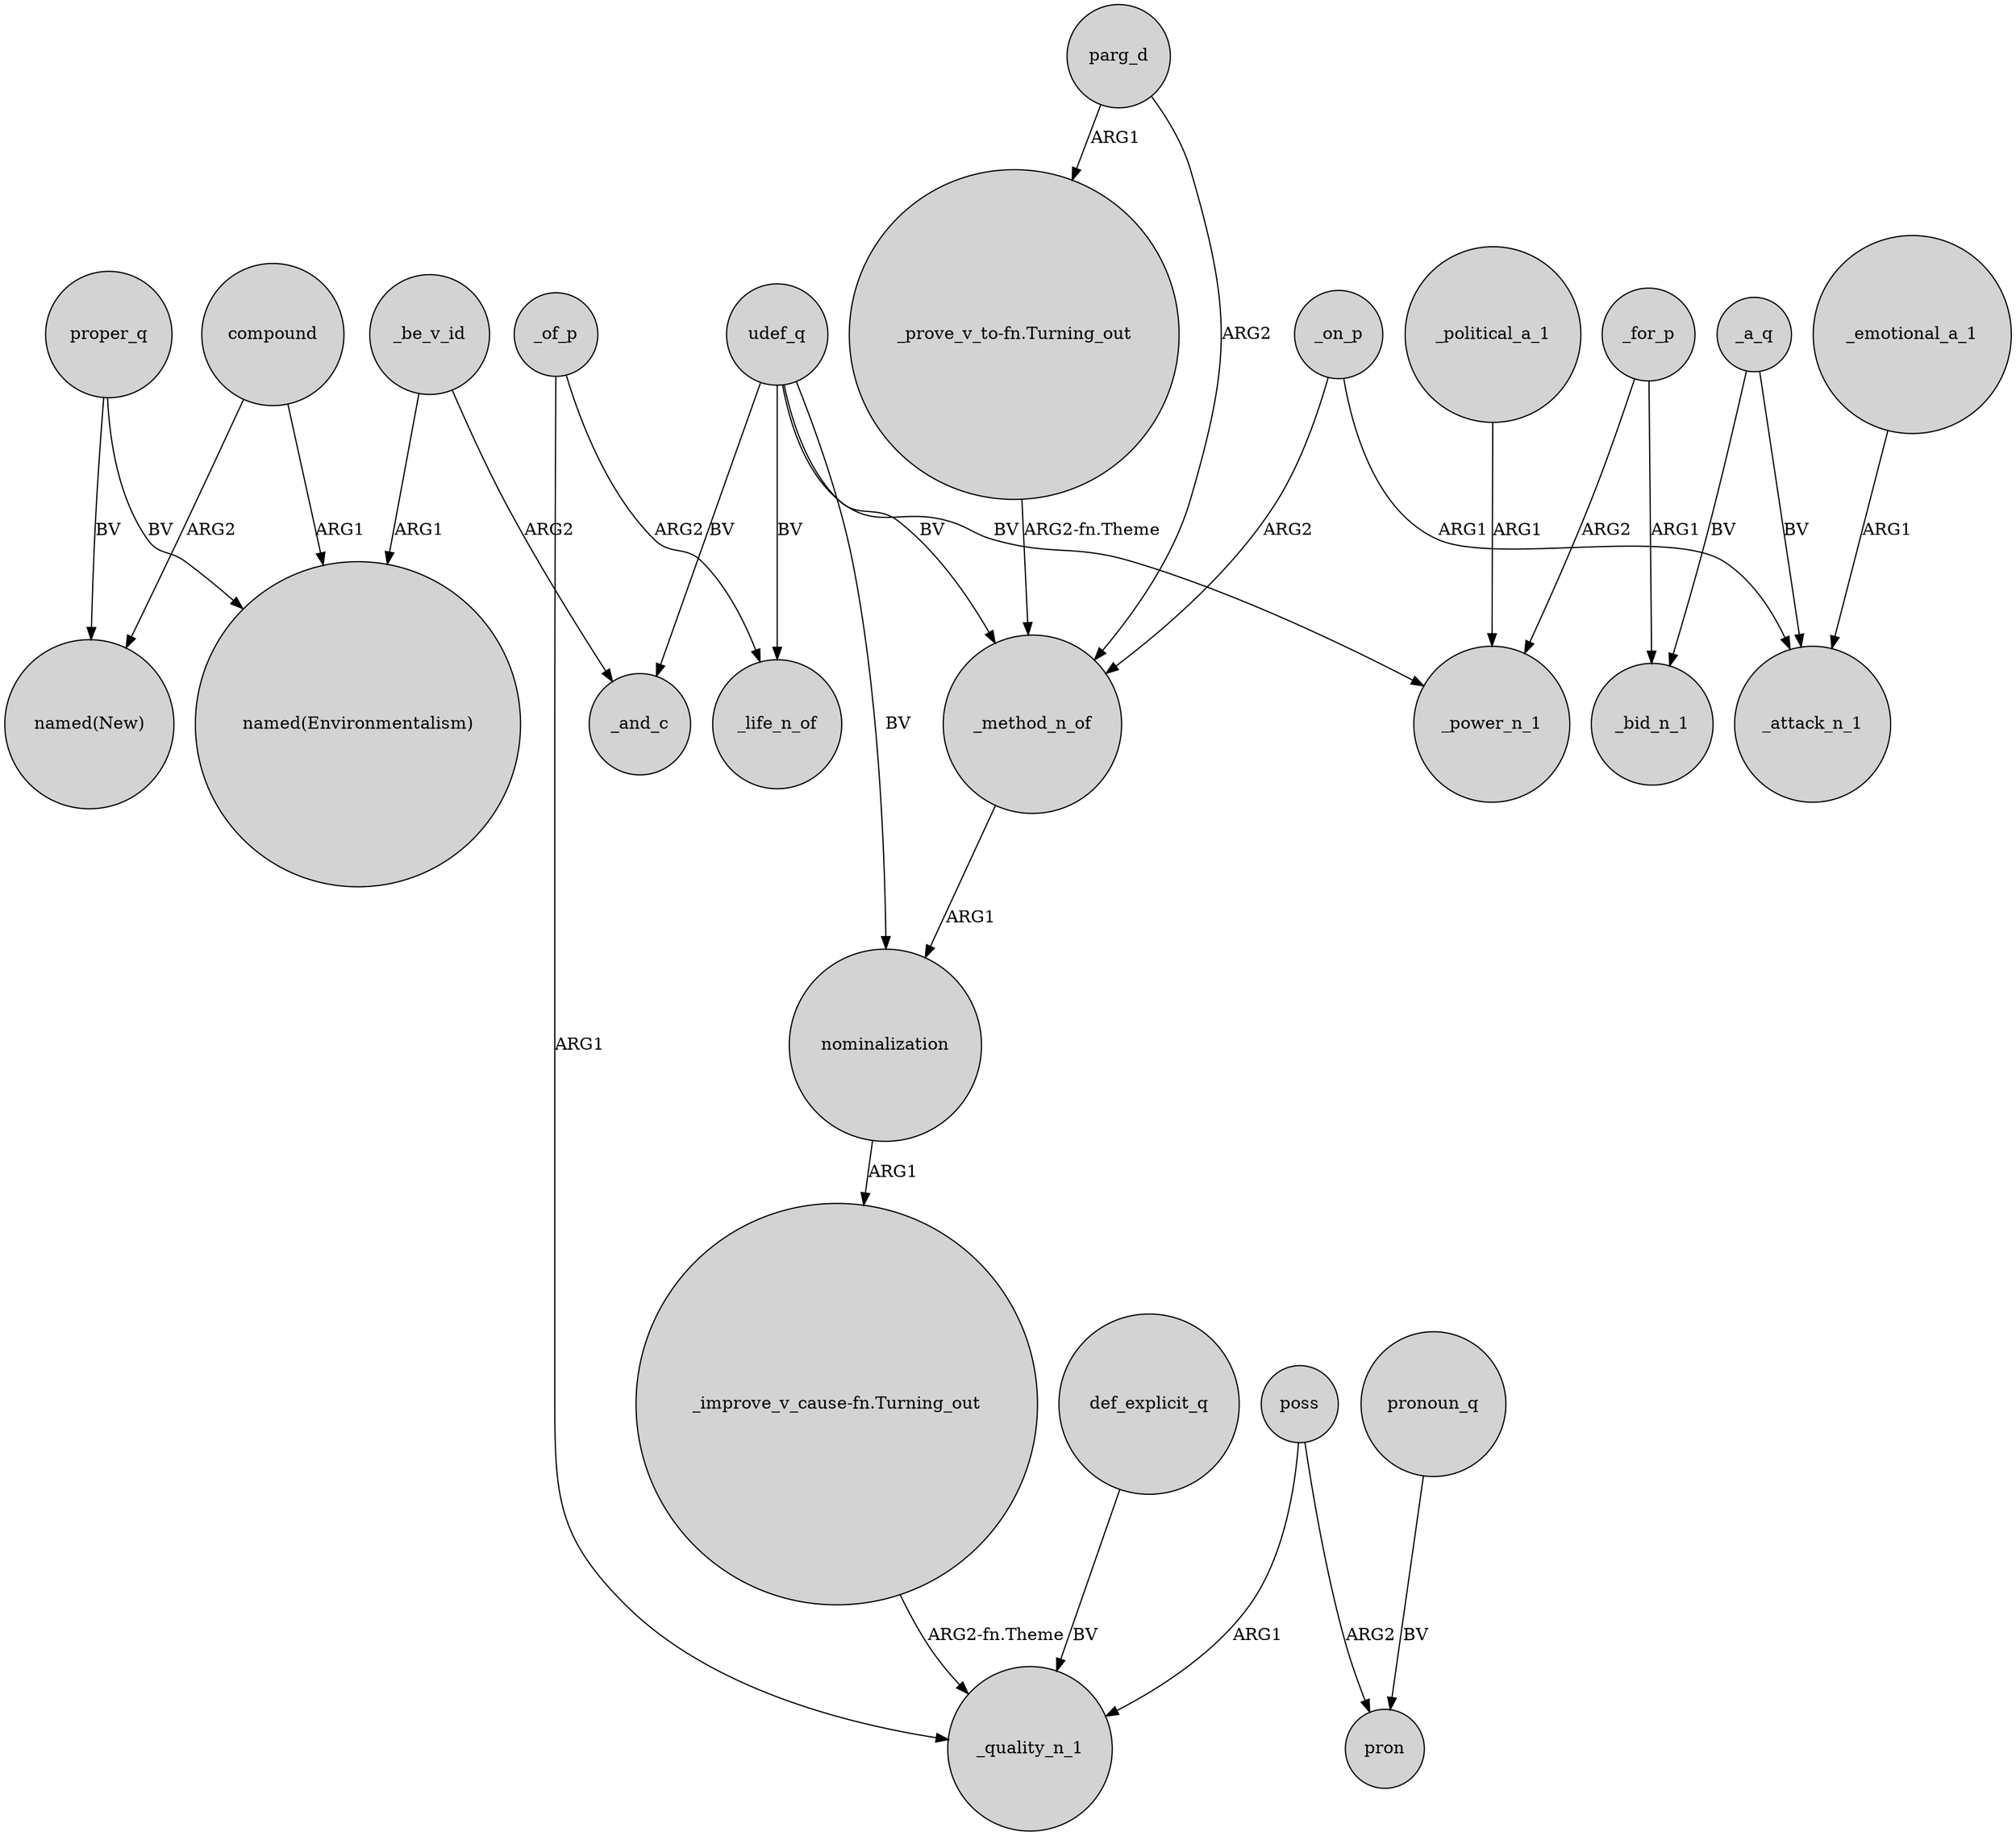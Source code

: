 digraph {
	node [shape=circle style=filled]
	proper_q -> "named(Environmentalism)" [label=BV]
	udef_q -> _method_n_of [label=BV]
	compound -> "named(New)" [label=ARG2]
	poss -> pron [label=ARG2]
	"_prove_v_to-fn.Turning_out" -> _method_n_of [label="ARG2-fn.Theme"]
	proper_q -> "named(New)" [label=BV]
	udef_q -> _life_n_of [label=BV]
	parg_d -> _method_n_of [label=ARG2]
	_a_q -> _attack_n_1 [label=BV]
	_be_v_id -> "named(Environmentalism)" [label=ARG1]
	_political_a_1 -> _power_n_1 [label=ARG1]
	_on_p -> _attack_n_1 [label=ARG1]
	_be_v_id -> _and_c [label=ARG2]
	_method_n_of -> nominalization [label=ARG1]
	def_explicit_q -> _quality_n_1 [label=BV]
	_for_p -> _power_n_1 [label=ARG2]
	pronoun_q -> pron [label=BV]
	nominalization -> "_improve_v_cause-fn.Turning_out" [label=ARG1]
	poss -> _quality_n_1 [label=ARG1]
	_emotional_a_1 -> _attack_n_1 [label=ARG1]
	parg_d -> "_prove_v_to-fn.Turning_out" [label=ARG1]
	udef_q -> nominalization [label=BV]
	_of_p -> _quality_n_1 [label=ARG1]
	_for_p -> _bid_n_1 [label=ARG1]
	compound -> "named(Environmentalism)" [label=ARG1]
	"_improve_v_cause-fn.Turning_out" -> _quality_n_1 [label="ARG2-fn.Theme"]
	_of_p -> _life_n_of [label=ARG2]
	udef_q -> _and_c [label=BV]
	_on_p -> _method_n_of [label=ARG2]
	udef_q -> _power_n_1 [label=BV]
	_a_q -> _bid_n_1 [label=BV]
}
